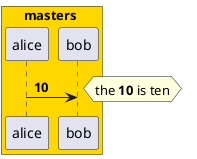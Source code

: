 @startuml
box masters #gold
autonumber 10
alice -> bob 
hnote right
    the **%autonumber%** is ten
end note
end box
@enduml
